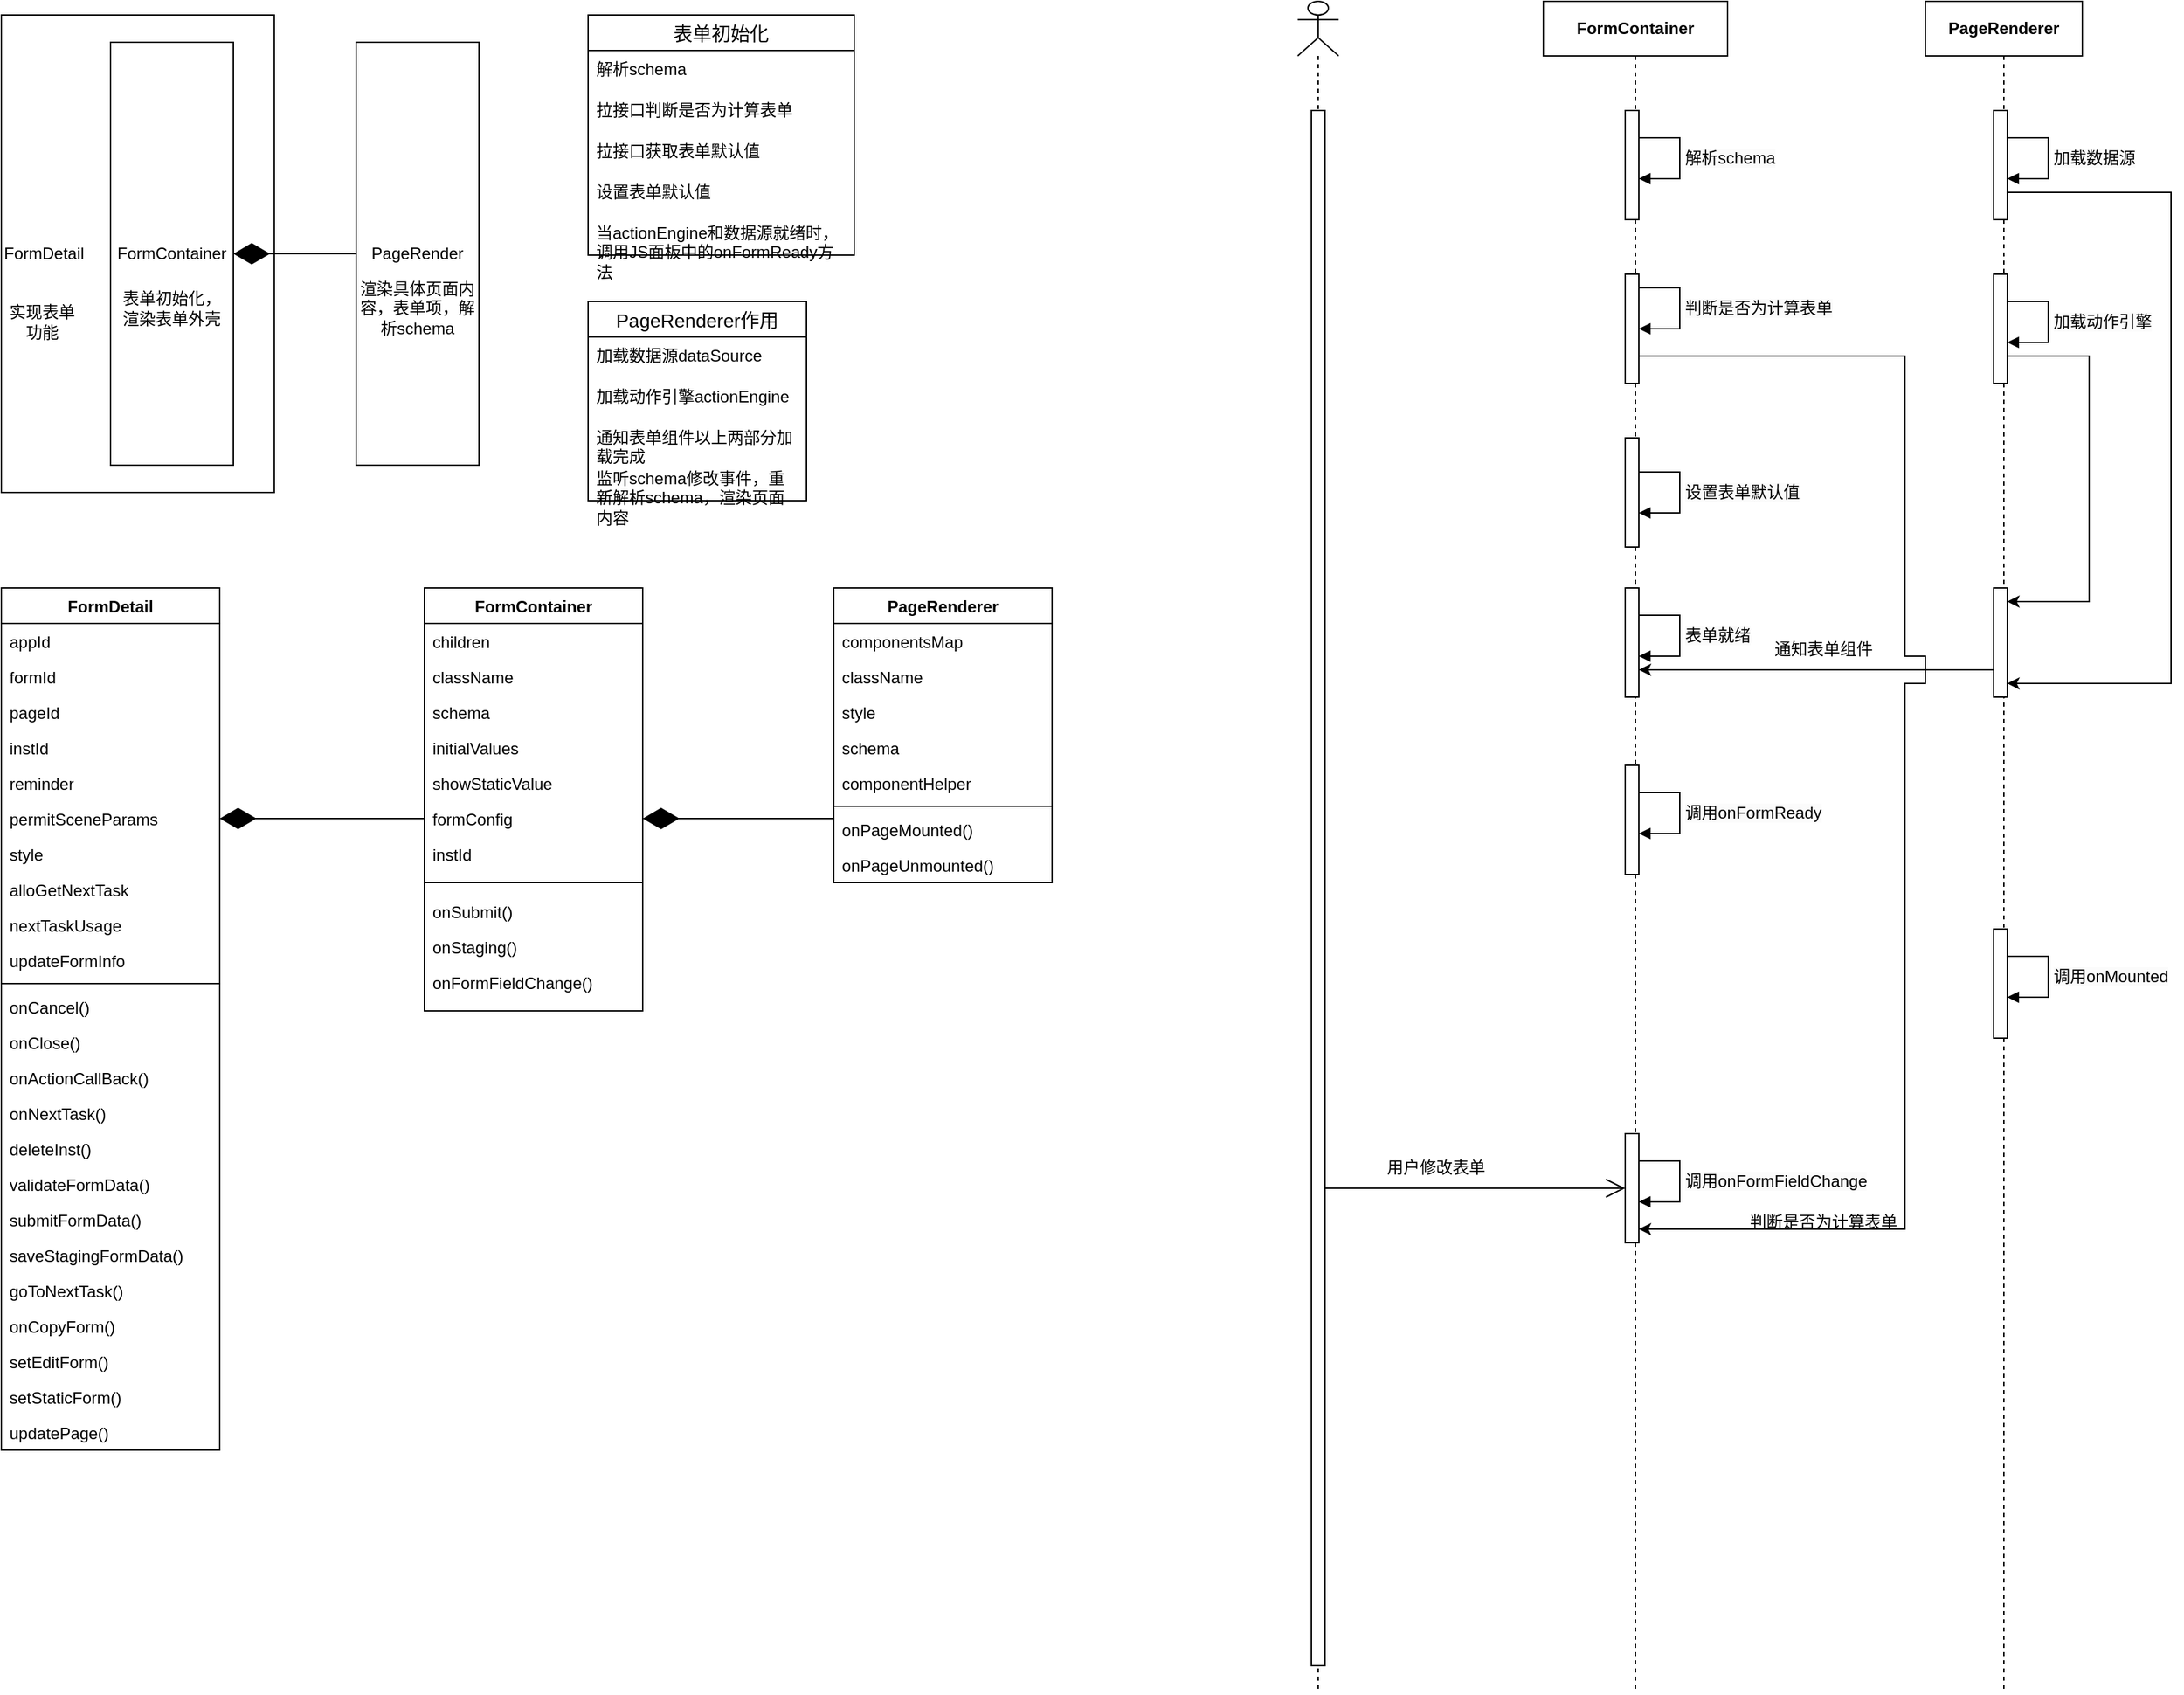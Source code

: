<mxfile version="24.7.6">
  <diagram name="第 1 页" id="LoVdSpaz20xGBIXguYWv">
    <mxGraphModel dx="1728" dy="915" grid="1" gridSize="10" guides="1" tooltips="1" connect="1" arrows="1" fold="1" page="1" pageScale="1" pageWidth="827" pageHeight="1169" math="0" shadow="0">
      <root>
        <mxCell id="0" />
        <mxCell id="1" parent="0" />
        <mxCell id="MTlcmfKueNscHB39uHmk-1" value="FormDetail" style="html=1;whiteSpace=wrap;align=left;" parent="1" vertex="1">
          <mxGeometry x="190" y="250" width="200" height="350" as="geometry" />
        </mxCell>
        <mxCell id="MTlcmfKueNscHB39uHmk-3" value="FormContainer" style="html=1;whiteSpace=wrap;align=center;" parent="1" vertex="1">
          <mxGeometry x="270" y="270" width="90" height="310" as="geometry" />
        </mxCell>
        <mxCell id="MTlcmfKueNscHB39uHmk-4" value="PageRender" style="html=1;whiteSpace=wrap;align=center;" parent="1" vertex="1">
          <mxGeometry x="450" y="270" width="90" height="310" as="geometry" />
        </mxCell>
        <mxCell id="MTlcmfKueNscHB39uHmk-5" value="实现表单功能" style="text;html=1;align=center;verticalAlign=middle;whiteSpace=wrap;rounded=0;" parent="1" vertex="1">
          <mxGeometry x="190" y="460" width="60" height="30" as="geometry" />
        </mxCell>
        <mxCell id="MTlcmfKueNscHB39uHmk-6" value="表单初始化，渲染表单外壳" style="text;html=1;align=center;verticalAlign=middle;whiteSpace=wrap;rounded=0;" parent="1" vertex="1">
          <mxGeometry x="275" y="450" width="80" height="30" as="geometry" />
        </mxCell>
        <mxCell id="MTlcmfKueNscHB39uHmk-7" value="" style="endArrow=diamondThin;endFill=1;endSize=24;html=1;rounded=0;exitX=0;exitY=0.5;exitDx=0;exitDy=0;entryX=1;entryY=0.5;entryDx=0;entryDy=0;" parent="1" source="MTlcmfKueNscHB39uHmk-4" target="MTlcmfKueNscHB39uHmk-3" edge="1">
          <mxGeometry width="160" relative="1" as="geometry">
            <mxPoint x="270" y="860" as="sourcePoint" />
            <mxPoint x="430" y="860" as="targetPoint" />
          </mxGeometry>
        </mxCell>
        <mxCell id="MTlcmfKueNscHB39uHmk-8" value="渲染具体页面内容，表单项，解析schema" style="text;html=1;align=center;verticalAlign=middle;whiteSpace=wrap;rounded=0;" parent="1" vertex="1">
          <mxGeometry x="450" y="450" width="90" height="30" as="geometry" />
        </mxCell>
        <mxCell id="MTlcmfKueNscHB39uHmk-10" value="表单初始化" style="swimlane;fontStyle=0;childLayout=stackLayout;horizontal=1;startSize=26;horizontalStack=0;resizeParent=1;resizeParentMax=0;resizeLast=0;collapsible=1;marginBottom=0;align=center;fontSize=14;fixedWidth=0;resizeHeight=1;" parent="1" vertex="1">
          <mxGeometry x="620" y="250" width="195" height="176" as="geometry">
            <mxRectangle x="195" y="640" width="110" height="30" as="alternateBounds" />
          </mxGeometry>
        </mxCell>
        <mxCell id="MTlcmfKueNscHB39uHmk-11" value="解析schema" style="text;strokeColor=none;fillColor=none;spacingLeft=4;spacingRight=4;overflow=hidden;rotatable=0;points=[[0,0.5],[1,0.5]];portConstraint=eastwest;fontSize=12;whiteSpace=wrap;html=1;" parent="MTlcmfKueNscHB39uHmk-10" vertex="1">
          <mxGeometry y="26" width="195" height="30" as="geometry" />
        </mxCell>
        <mxCell id="MTlcmfKueNscHB39uHmk-12" value="拉接口判断是否为计算表单" style="text;strokeColor=none;fillColor=none;spacingLeft=4;spacingRight=4;overflow=hidden;rotatable=0;points=[[0,0.5],[1,0.5]];portConstraint=eastwest;fontSize=12;whiteSpace=wrap;html=1;" parent="MTlcmfKueNscHB39uHmk-10" vertex="1">
          <mxGeometry y="56" width="195" height="30" as="geometry" />
        </mxCell>
        <mxCell id="MTlcmfKueNscHB39uHmk-13" value="拉接口获取表单默认值" style="text;strokeColor=none;fillColor=none;spacingLeft=4;spacingRight=4;overflow=hidden;rotatable=0;points=[[0,0.5],[1,0.5]];portConstraint=eastwest;fontSize=12;whiteSpace=wrap;html=1;" parent="MTlcmfKueNscHB39uHmk-10" vertex="1">
          <mxGeometry y="86" width="195" height="30" as="geometry" />
        </mxCell>
        <mxCell id="MTlcmfKueNscHB39uHmk-14" value="设置表单默认值" style="text;strokeColor=none;fillColor=none;spacingLeft=4;spacingRight=4;overflow=hidden;rotatable=0;points=[[0,0.5],[1,0.5]];portConstraint=eastwest;fontSize=12;whiteSpace=wrap;html=1;" parent="MTlcmfKueNscHB39uHmk-10" vertex="1">
          <mxGeometry y="116" width="195" height="30" as="geometry" />
        </mxCell>
        <mxCell id="MTlcmfKueNscHB39uHmk-15" value="当actionEngine和数据源就绪时，调用JS面板中的onFormReady方法" style="text;strokeColor=none;fillColor=none;spacingLeft=4;spacingRight=4;overflow=visible;rotatable=0;points=[[0,0.5],[1,0.5]];portConstraint=eastwest;fontSize=12;whiteSpace=wrap;html=1;" parent="MTlcmfKueNscHB39uHmk-10" vertex="1">
          <mxGeometry y="146" width="195" height="30" as="geometry" />
        </mxCell>
        <mxCell id="MTlcmfKueNscHB39uHmk-18" value="PageRenderer作用" style="swimlane;fontStyle=0;childLayout=stackLayout;horizontal=1;startSize=26;horizontalStack=0;resizeParent=1;resizeParentMax=0;resizeLast=0;collapsible=1;marginBottom=0;align=center;fontSize=14;" parent="1" vertex="1">
          <mxGeometry x="620" y="460" width="160" height="146" as="geometry" />
        </mxCell>
        <mxCell id="MTlcmfKueNscHB39uHmk-19" value="加载数据源dataSource" style="text;strokeColor=none;fillColor=none;spacingLeft=4;spacingRight=4;overflow=hidden;rotatable=0;points=[[0,0.5],[1,0.5]];portConstraint=eastwest;fontSize=12;whiteSpace=wrap;html=1;" parent="MTlcmfKueNscHB39uHmk-18" vertex="1">
          <mxGeometry y="26" width="160" height="30" as="geometry" />
        </mxCell>
        <mxCell id="MTlcmfKueNscHB39uHmk-20" value="加载动作引擎actionEngine" style="text;strokeColor=none;fillColor=none;spacingLeft=4;spacingRight=4;overflow=hidden;rotatable=0;points=[[0,0.5],[1,0.5]];portConstraint=eastwest;fontSize=12;whiteSpace=wrap;html=1;" parent="MTlcmfKueNscHB39uHmk-18" vertex="1">
          <mxGeometry y="56" width="160" height="30" as="geometry" />
        </mxCell>
        <mxCell id="MTlcmfKueNscHB39uHmk-21" value="通知表单组件以上两部分加载完成" style="text;strokeColor=none;fillColor=none;spacingLeft=4;spacingRight=4;overflow=hidden;rotatable=0;points=[[0,0.5],[1,0.5]];portConstraint=eastwest;fontSize=12;whiteSpace=wrap;html=1;" parent="MTlcmfKueNscHB39uHmk-18" vertex="1">
          <mxGeometry y="86" width="160" height="30" as="geometry" />
        </mxCell>
        <mxCell id="MTlcmfKueNscHB39uHmk-22" value="监听schema修改事件，重新解析schema，渲染页面内容" style="text;strokeColor=none;fillColor=none;spacingLeft=4;spacingRight=4;overflow=visible;rotatable=0;points=[[0,0.5],[1,0.5]];portConstraint=eastwest;fontSize=12;whiteSpace=wrap;html=1;" parent="MTlcmfKueNscHB39uHmk-18" vertex="1">
          <mxGeometry y="116" width="160" height="30" as="geometry" />
        </mxCell>
        <mxCell id="aeAs8SqdMSBDvHF7y7z5-1" value="FormContainer" style="swimlane;fontStyle=1;align=center;verticalAlign=top;childLayout=stackLayout;horizontal=1;startSize=26;horizontalStack=0;resizeParent=1;resizeLast=0;collapsible=1;marginBottom=0;rounded=0;shadow=0;strokeWidth=1;" parent="1" vertex="1">
          <mxGeometry x="500" y="670" width="160" height="310" as="geometry">
            <mxRectangle x="230" y="140" width="160" height="26" as="alternateBounds" />
          </mxGeometry>
        </mxCell>
        <mxCell id="aeAs8SqdMSBDvHF7y7z5-2" value="children" style="text;align=left;verticalAlign=top;spacingLeft=4;spacingRight=4;overflow=hidden;rotatable=0;points=[[0,0.5],[1,0.5]];portConstraint=eastwest;" parent="aeAs8SqdMSBDvHF7y7z5-1" vertex="1">
          <mxGeometry y="26" width="160" height="26" as="geometry" />
        </mxCell>
        <mxCell id="aeAs8SqdMSBDvHF7y7z5-3" value="className" style="text;align=left;verticalAlign=top;spacingLeft=4;spacingRight=4;overflow=hidden;rotatable=0;points=[[0,0.5],[1,0.5]];portConstraint=eastwest;rounded=0;shadow=0;html=0;" parent="aeAs8SqdMSBDvHF7y7z5-1" vertex="1">
          <mxGeometry y="52" width="160" height="26" as="geometry" />
        </mxCell>
        <mxCell id="aeAs8SqdMSBDvHF7y7z5-4" value="schema" style="text;align=left;verticalAlign=top;spacingLeft=4;spacingRight=4;overflow=hidden;rotatable=0;points=[[0,0.5],[1,0.5]];portConstraint=eastwest;rounded=0;shadow=0;html=0;" parent="aeAs8SqdMSBDvHF7y7z5-1" vertex="1">
          <mxGeometry y="78" width="160" height="26" as="geometry" />
        </mxCell>
        <mxCell id="aeAs8SqdMSBDvHF7y7z5-5" value="initialValues" style="text;align=left;verticalAlign=top;spacingLeft=4;spacingRight=4;overflow=hidden;rotatable=0;points=[[0,0.5],[1,0.5]];portConstraint=eastwest;rounded=0;shadow=0;html=0;" parent="aeAs8SqdMSBDvHF7y7z5-1" vertex="1">
          <mxGeometry y="104" width="160" height="26" as="geometry" />
        </mxCell>
        <mxCell id="aeAs8SqdMSBDvHF7y7z5-6" value="showStaticValue" style="text;align=left;verticalAlign=top;spacingLeft=4;spacingRight=4;overflow=hidden;rotatable=0;points=[[0,0.5],[1,0.5]];portConstraint=eastwest;rounded=0;shadow=0;html=0;" parent="aeAs8SqdMSBDvHF7y7z5-1" vertex="1">
          <mxGeometry y="130" width="160" height="26" as="geometry" />
        </mxCell>
        <mxCell id="aeAs8SqdMSBDvHF7y7z5-7" value="formConfig" style="text;align=left;verticalAlign=top;spacingLeft=4;spacingRight=4;overflow=hidden;rotatable=0;points=[[0,0.5],[1,0.5]];portConstraint=eastwest;rounded=0;shadow=0;html=0;" parent="aeAs8SqdMSBDvHF7y7z5-1" vertex="1">
          <mxGeometry y="156" width="160" height="26" as="geometry" />
        </mxCell>
        <mxCell id="aeAs8SqdMSBDvHF7y7z5-8" value="instId" style="text;align=left;verticalAlign=top;spacingLeft=4;spacingRight=4;overflow=hidden;rotatable=0;points=[[0,0.5],[1,0.5]];portConstraint=eastwest;rounded=0;shadow=0;html=0;" parent="aeAs8SqdMSBDvHF7y7z5-1" vertex="1">
          <mxGeometry y="182" width="160" height="26" as="geometry" />
        </mxCell>
        <mxCell id="aeAs8SqdMSBDvHF7y7z5-9" value="" style="line;html=1;strokeWidth=1;align=left;verticalAlign=middle;spacingTop=-1;spacingLeft=3;spacingRight=3;rotatable=0;labelPosition=right;points=[];portConstraint=eastwest;" parent="aeAs8SqdMSBDvHF7y7z5-1" vertex="1">
          <mxGeometry y="208" width="160" height="16" as="geometry" />
        </mxCell>
        <mxCell id="aeAs8SqdMSBDvHF7y7z5-10" value="onSubmit()" style="text;align=left;verticalAlign=top;spacingLeft=4;spacingRight=4;overflow=hidden;rotatable=0;points=[[0,0.5],[1,0.5]];portConstraint=eastwest;rounded=0;shadow=0;html=0;" parent="aeAs8SqdMSBDvHF7y7z5-1" vertex="1">
          <mxGeometry y="224" width="160" height="26" as="geometry" />
        </mxCell>
        <mxCell id="aeAs8SqdMSBDvHF7y7z5-11" value="onStaging()" style="text;align=left;verticalAlign=top;spacingLeft=4;spacingRight=4;overflow=hidden;rotatable=0;points=[[0,0.5],[1,0.5]];portConstraint=eastwest;rounded=0;shadow=0;html=0;" parent="aeAs8SqdMSBDvHF7y7z5-1" vertex="1">
          <mxGeometry y="250" width="160" height="26" as="geometry" />
        </mxCell>
        <mxCell id="aeAs8SqdMSBDvHF7y7z5-12" value="onFormFieldChange()" style="text;align=left;verticalAlign=top;spacingLeft=4;spacingRight=4;overflow=hidden;rotatable=0;points=[[0,0.5],[1,0.5]];portConstraint=eastwest;rounded=0;shadow=0;html=0;" parent="aeAs8SqdMSBDvHF7y7z5-1" vertex="1">
          <mxGeometry y="276" width="160" height="26" as="geometry" />
        </mxCell>
        <mxCell id="aeAs8SqdMSBDvHF7y7z5-13" value="PageRenderer" style="swimlane;fontStyle=1;align=center;verticalAlign=top;childLayout=stackLayout;horizontal=1;startSize=26;horizontalStack=0;resizeParent=1;resizeParentMax=0;resizeLast=0;collapsible=1;marginBottom=0;whiteSpace=wrap;html=1;" parent="1" vertex="1">
          <mxGeometry x="800" y="670" width="160" height="216" as="geometry" />
        </mxCell>
        <mxCell id="aeAs8SqdMSBDvHF7y7z5-14" value="componentsMap" style="text;strokeColor=none;fillColor=none;align=left;verticalAlign=top;spacingLeft=4;spacingRight=4;overflow=hidden;rotatable=0;points=[[0,0.5],[1,0.5]];portConstraint=eastwest;whiteSpace=wrap;html=1;" parent="aeAs8SqdMSBDvHF7y7z5-13" vertex="1">
          <mxGeometry y="26" width="160" height="26" as="geometry" />
        </mxCell>
        <mxCell id="aeAs8SqdMSBDvHF7y7z5-15" value="className" style="text;strokeColor=none;fillColor=none;align=left;verticalAlign=top;spacingLeft=4;spacingRight=4;overflow=hidden;rotatable=0;points=[[0,0.5],[1,0.5]];portConstraint=eastwest;whiteSpace=wrap;html=1;" parent="aeAs8SqdMSBDvHF7y7z5-13" vertex="1">
          <mxGeometry y="52" width="160" height="26" as="geometry" />
        </mxCell>
        <mxCell id="aeAs8SqdMSBDvHF7y7z5-16" value="style" style="text;strokeColor=none;fillColor=none;align=left;verticalAlign=top;spacingLeft=4;spacingRight=4;overflow=hidden;rotatable=0;points=[[0,0.5],[1,0.5]];portConstraint=eastwest;whiteSpace=wrap;html=1;" parent="aeAs8SqdMSBDvHF7y7z5-13" vertex="1">
          <mxGeometry y="78" width="160" height="26" as="geometry" />
        </mxCell>
        <mxCell id="aeAs8SqdMSBDvHF7y7z5-17" value="schema" style="text;strokeColor=none;fillColor=none;align=left;verticalAlign=top;spacingLeft=4;spacingRight=4;overflow=hidden;rotatable=0;points=[[0,0.5],[1,0.5]];portConstraint=eastwest;whiteSpace=wrap;html=1;" parent="aeAs8SqdMSBDvHF7y7z5-13" vertex="1">
          <mxGeometry y="104" width="160" height="26" as="geometry" />
        </mxCell>
        <mxCell id="aeAs8SqdMSBDvHF7y7z5-18" value="componentHelper" style="text;strokeColor=none;fillColor=none;align=left;verticalAlign=top;spacingLeft=4;spacingRight=4;overflow=hidden;rotatable=0;points=[[0,0.5],[1,0.5]];portConstraint=eastwest;whiteSpace=wrap;html=1;" parent="aeAs8SqdMSBDvHF7y7z5-13" vertex="1">
          <mxGeometry y="130" width="160" height="26" as="geometry" />
        </mxCell>
        <mxCell id="aeAs8SqdMSBDvHF7y7z5-19" value="" style="line;strokeWidth=1;fillColor=none;align=left;verticalAlign=middle;spacingTop=-1;spacingLeft=3;spacingRight=3;rotatable=0;labelPosition=right;points=[];portConstraint=eastwest;strokeColor=inherit;" parent="aeAs8SqdMSBDvHF7y7z5-13" vertex="1">
          <mxGeometry y="156" width="160" height="8" as="geometry" />
        </mxCell>
        <mxCell id="aeAs8SqdMSBDvHF7y7z5-20" value="onPageMounted()" style="text;strokeColor=none;fillColor=none;align=left;verticalAlign=top;spacingLeft=4;spacingRight=4;overflow=hidden;rotatable=0;points=[[0,0.5],[1,0.5]];portConstraint=eastwest;whiteSpace=wrap;html=1;" parent="aeAs8SqdMSBDvHF7y7z5-13" vertex="1">
          <mxGeometry y="164" width="160" height="26" as="geometry" />
        </mxCell>
        <mxCell id="aeAs8SqdMSBDvHF7y7z5-21" value="onPageUnmounted()" style="text;strokeColor=none;fillColor=none;align=left;verticalAlign=top;spacingLeft=4;spacingRight=4;overflow=hidden;rotatable=0;points=[[0,0.5],[1,0.5]];portConstraint=eastwest;whiteSpace=wrap;html=1;" parent="aeAs8SqdMSBDvHF7y7z5-13" vertex="1">
          <mxGeometry y="190" width="160" height="26" as="geometry" />
        </mxCell>
        <mxCell id="aeAs8SqdMSBDvHF7y7z5-22" value="" style="endArrow=diamondThin;endFill=1;endSize=24;html=1;rounded=0;entryX=1;entryY=0.5;entryDx=0;entryDy=0;" parent="1" target="aeAs8SqdMSBDvHF7y7z5-7" edge="1">
          <mxGeometry width="160" relative="1" as="geometry">
            <mxPoint x="800" y="839" as="sourcePoint" />
            <mxPoint x="830" y="1020" as="targetPoint" />
          </mxGeometry>
        </mxCell>
        <mxCell id="aeAs8SqdMSBDvHF7y7z5-23" value="FormDetail" style="swimlane;fontStyle=1;align=center;verticalAlign=top;childLayout=stackLayout;horizontal=1;startSize=26;horizontalStack=0;resizeParent=1;resizeParentMax=0;resizeLast=0;collapsible=1;marginBottom=0;whiteSpace=wrap;html=1;" parent="1" vertex="1">
          <mxGeometry x="190" y="670" width="160" height="632" as="geometry" />
        </mxCell>
        <mxCell id="aeAs8SqdMSBDvHF7y7z5-24" value="appId" style="text;strokeColor=none;fillColor=none;align=left;verticalAlign=top;spacingLeft=4;spacingRight=4;overflow=hidden;rotatable=0;points=[[0,0.5],[1,0.5]];portConstraint=eastwest;whiteSpace=wrap;html=1;" parent="aeAs8SqdMSBDvHF7y7z5-23" vertex="1">
          <mxGeometry y="26" width="160" height="26" as="geometry" />
        </mxCell>
        <mxCell id="aeAs8SqdMSBDvHF7y7z5-25" value="formId" style="text;strokeColor=none;fillColor=none;align=left;verticalAlign=top;spacingLeft=4;spacingRight=4;overflow=hidden;rotatable=0;points=[[0,0.5],[1,0.5]];portConstraint=eastwest;whiteSpace=wrap;html=1;" parent="aeAs8SqdMSBDvHF7y7z5-23" vertex="1">
          <mxGeometry y="52" width="160" height="26" as="geometry" />
        </mxCell>
        <mxCell id="aeAs8SqdMSBDvHF7y7z5-26" value="pageId" style="text;strokeColor=none;fillColor=none;align=left;verticalAlign=top;spacingLeft=4;spacingRight=4;overflow=hidden;rotatable=0;points=[[0,0.5],[1,0.5]];portConstraint=eastwest;whiteSpace=wrap;html=1;" parent="aeAs8SqdMSBDvHF7y7z5-23" vertex="1">
          <mxGeometry y="78" width="160" height="26" as="geometry" />
        </mxCell>
        <mxCell id="aeAs8SqdMSBDvHF7y7z5-27" value="instId" style="text;strokeColor=none;fillColor=none;align=left;verticalAlign=top;spacingLeft=4;spacingRight=4;overflow=hidden;rotatable=0;points=[[0,0.5],[1,0.5]];portConstraint=eastwest;whiteSpace=wrap;html=1;" parent="aeAs8SqdMSBDvHF7y7z5-23" vertex="1">
          <mxGeometry y="104" width="160" height="26" as="geometry" />
        </mxCell>
        <mxCell id="aeAs8SqdMSBDvHF7y7z5-28" value="reminder" style="text;strokeColor=none;fillColor=none;align=left;verticalAlign=top;spacingLeft=4;spacingRight=4;overflow=hidden;rotatable=0;points=[[0,0.5],[1,0.5]];portConstraint=eastwest;whiteSpace=wrap;html=1;" parent="aeAs8SqdMSBDvHF7y7z5-23" vertex="1">
          <mxGeometry y="130" width="160" height="26" as="geometry" />
        </mxCell>
        <mxCell id="aeAs8SqdMSBDvHF7y7z5-29" value="permitSceneParams" style="text;strokeColor=none;fillColor=none;align=left;verticalAlign=top;spacingLeft=4;spacingRight=4;overflow=hidden;rotatable=0;points=[[0,0.5],[1,0.5]];portConstraint=eastwest;whiteSpace=wrap;html=1;" parent="aeAs8SqdMSBDvHF7y7z5-23" vertex="1">
          <mxGeometry y="156" width="160" height="26" as="geometry" />
        </mxCell>
        <mxCell id="aeAs8SqdMSBDvHF7y7z5-30" value="style" style="text;strokeColor=none;fillColor=none;align=left;verticalAlign=top;spacingLeft=4;spacingRight=4;overflow=hidden;rotatable=0;points=[[0,0.5],[1,0.5]];portConstraint=eastwest;whiteSpace=wrap;html=1;" parent="aeAs8SqdMSBDvHF7y7z5-23" vertex="1">
          <mxGeometry y="182" width="160" height="26" as="geometry" />
        </mxCell>
        <mxCell id="aeAs8SqdMSBDvHF7y7z5-31" value="alloGetNextTask" style="text;strokeColor=none;fillColor=none;align=left;verticalAlign=top;spacingLeft=4;spacingRight=4;overflow=hidden;rotatable=0;points=[[0,0.5],[1,0.5]];portConstraint=eastwest;whiteSpace=wrap;html=1;" parent="aeAs8SqdMSBDvHF7y7z5-23" vertex="1">
          <mxGeometry y="208" width="160" height="26" as="geometry" />
        </mxCell>
        <mxCell id="aeAs8SqdMSBDvHF7y7z5-32" value="nextTaskUsage" style="text;strokeColor=none;fillColor=none;align=left;verticalAlign=top;spacingLeft=4;spacingRight=4;overflow=hidden;rotatable=0;points=[[0,0.5],[1,0.5]];portConstraint=eastwest;whiteSpace=wrap;html=1;" parent="aeAs8SqdMSBDvHF7y7z5-23" vertex="1">
          <mxGeometry y="234" width="160" height="26" as="geometry" />
        </mxCell>
        <mxCell id="aeAs8SqdMSBDvHF7y7z5-33" value="updateFormInfo" style="text;strokeColor=none;fillColor=none;align=left;verticalAlign=top;spacingLeft=4;spacingRight=4;overflow=hidden;rotatable=0;points=[[0,0.5],[1,0.5]];portConstraint=eastwest;whiteSpace=wrap;html=1;" parent="aeAs8SqdMSBDvHF7y7z5-23" vertex="1">
          <mxGeometry y="260" width="160" height="26" as="geometry" />
        </mxCell>
        <mxCell id="aeAs8SqdMSBDvHF7y7z5-34" value="" style="line;strokeWidth=1;fillColor=none;align=left;verticalAlign=middle;spacingTop=-1;spacingLeft=3;spacingRight=3;rotatable=0;labelPosition=right;points=[];portConstraint=eastwest;strokeColor=inherit;" parent="aeAs8SqdMSBDvHF7y7z5-23" vertex="1">
          <mxGeometry y="286" width="160" height="8" as="geometry" />
        </mxCell>
        <mxCell id="aeAs8SqdMSBDvHF7y7z5-35" value="onCancel()" style="text;strokeColor=none;fillColor=none;align=left;verticalAlign=top;spacingLeft=4;spacingRight=4;overflow=hidden;rotatable=0;points=[[0,0.5],[1,0.5]];portConstraint=eastwest;whiteSpace=wrap;html=1;" parent="aeAs8SqdMSBDvHF7y7z5-23" vertex="1">
          <mxGeometry y="294" width="160" height="26" as="geometry" />
        </mxCell>
        <mxCell id="aeAs8SqdMSBDvHF7y7z5-36" value="onClose()" style="text;strokeColor=none;fillColor=none;align=left;verticalAlign=top;spacingLeft=4;spacingRight=4;overflow=hidden;rotatable=0;points=[[0,0.5],[1,0.5]];portConstraint=eastwest;whiteSpace=wrap;html=1;" parent="aeAs8SqdMSBDvHF7y7z5-23" vertex="1">
          <mxGeometry y="320" width="160" height="26" as="geometry" />
        </mxCell>
        <mxCell id="aeAs8SqdMSBDvHF7y7z5-37" value="onActionCallBack()" style="text;strokeColor=none;fillColor=none;align=left;verticalAlign=top;spacingLeft=4;spacingRight=4;overflow=hidden;rotatable=0;points=[[0,0.5],[1,0.5]];portConstraint=eastwest;whiteSpace=wrap;html=1;" parent="aeAs8SqdMSBDvHF7y7z5-23" vertex="1">
          <mxGeometry y="346" width="160" height="26" as="geometry" />
        </mxCell>
        <mxCell id="aeAs8SqdMSBDvHF7y7z5-38" value="onNextTask()" style="text;strokeColor=none;fillColor=none;align=left;verticalAlign=top;spacingLeft=4;spacingRight=4;overflow=hidden;rotatable=0;points=[[0,0.5],[1,0.5]];portConstraint=eastwest;whiteSpace=wrap;html=1;" parent="aeAs8SqdMSBDvHF7y7z5-23" vertex="1">
          <mxGeometry y="372" width="160" height="26" as="geometry" />
        </mxCell>
        <mxCell id="aeAs8SqdMSBDvHF7y7z5-39" value="deleteInst()" style="text;strokeColor=none;fillColor=none;align=left;verticalAlign=top;spacingLeft=4;spacingRight=4;overflow=hidden;rotatable=0;points=[[0,0.5],[1,0.5]];portConstraint=eastwest;whiteSpace=wrap;html=1;" parent="aeAs8SqdMSBDvHF7y7z5-23" vertex="1">
          <mxGeometry y="398" width="160" height="26" as="geometry" />
        </mxCell>
        <mxCell id="aeAs8SqdMSBDvHF7y7z5-40" value="validateFormData()" style="text;strokeColor=none;fillColor=none;align=left;verticalAlign=top;spacingLeft=4;spacingRight=4;overflow=hidden;rotatable=0;points=[[0,0.5],[1,0.5]];portConstraint=eastwest;whiteSpace=wrap;html=1;" parent="aeAs8SqdMSBDvHF7y7z5-23" vertex="1">
          <mxGeometry y="424" width="160" height="26" as="geometry" />
        </mxCell>
        <mxCell id="aeAs8SqdMSBDvHF7y7z5-41" value="submitFormData()" style="text;strokeColor=none;fillColor=none;align=left;verticalAlign=top;spacingLeft=4;spacingRight=4;overflow=hidden;rotatable=0;points=[[0,0.5],[1,0.5]];portConstraint=eastwest;whiteSpace=wrap;html=1;" parent="aeAs8SqdMSBDvHF7y7z5-23" vertex="1">
          <mxGeometry y="450" width="160" height="26" as="geometry" />
        </mxCell>
        <mxCell id="aeAs8SqdMSBDvHF7y7z5-42" value="saveStagingFormData()" style="text;strokeColor=none;fillColor=none;align=left;verticalAlign=top;spacingLeft=4;spacingRight=4;overflow=hidden;rotatable=0;points=[[0,0.5],[1,0.5]];portConstraint=eastwest;whiteSpace=wrap;html=1;" parent="aeAs8SqdMSBDvHF7y7z5-23" vertex="1">
          <mxGeometry y="476" width="160" height="26" as="geometry" />
        </mxCell>
        <mxCell id="aeAs8SqdMSBDvHF7y7z5-43" value="goToNextTask()" style="text;strokeColor=none;fillColor=none;align=left;verticalAlign=top;spacingLeft=4;spacingRight=4;overflow=hidden;rotatable=0;points=[[0,0.5],[1,0.5]];portConstraint=eastwest;whiteSpace=wrap;html=1;" parent="aeAs8SqdMSBDvHF7y7z5-23" vertex="1">
          <mxGeometry y="502" width="160" height="26" as="geometry" />
        </mxCell>
        <mxCell id="aeAs8SqdMSBDvHF7y7z5-44" value="onCopyForm()" style="text;strokeColor=none;fillColor=none;align=left;verticalAlign=top;spacingLeft=4;spacingRight=4;overflow=hidden;rotatable=0;points=[[0,0.5],[1,0.5]];portConstraint=eastwest;whiteSpace=wrap;html=1;" parent="aeAs8SqdMSBDvHF7y7z5-23" vertex="1">
          <mxGeometry y="528" width="160" height="26" as="geometry" />
        </mxCell>
        <mxCell id="aeAs8SqdMSBDvHF7y7z5-45" value="setEditForm()" style="text;strokeColor=none;fillColor=none;align=left;verticalAlign=top;spacingLeft=4;spacingRight=4;overflow=hidden;rotatable=0;points=[[0,0.5],[1,0.5]];portConstraint=eastwest;whiteSpace=wrap;html=1;" parent="aeAs8SqdMSBDvHF7y7z5-23" vertex="1">
          <mxGeometry y="554" width="160" height="26" as="geometry" />
        </mxCell>
        <mxCell id="aeAs8SqdMSBDvHF7y7z5-46" value="setStaticForm()" style="text;strokeColor=none;fillColor=none;align=left;verticalAlign=top;spacingLeft=4;spacingRight=4;overflow=hidden;rotatable=0;points=[[0,0.5],[1,0.5]];portConstraint=eastwest;whiteSpace=wrap;html=1;" parent="aeAs8SqdMSBDvHF7y7z5-23" vertex="1">
          <mxGeometry y="580" width="160" height="26" as="geometry" />
        </mxCell>
        <mxCell id="aeAs8SqdMSBDvHF7y7z5-47" value="updatePage()" style="text;strokeColor=none;fillColor=none;align=left;verticalAlign=top;spacingLeft=4;spacingRight=4;overflow=hidden;rotatable=0;points=[[0,0.5],[1,0.5]];portConstraint=eastwest;whiteSpace=wrap;html=1;" parent="aeAs8SqdMSBDvHF7y7z5-23" vertex="1">
          <mxGeometry y="606" width="160" height="26" as="geometry" />
        </mxCell>
        <mxCell id="aeAs8SqdMSBDvHF7y7z5-48" value="" style="endArrow=diamondThin;endFill=1;endSize=24;html=1;rounded=0;entryX=1;entryY=0.5;entryDx=0;entryDy=0;exitX=0;exitY=0.5;exitDx=0;exitDy=0;" parent="1" source="aeAs8SqdMSBDvHF7y7z5-7" target="aeAs8SqdMSBDvHF7y7z5-29" edge="1">
          <mxGeometry width="160" relative="1" as="geometry">
            <mxPoint x="390" y="1040" as="sourcePoint" />
            <mxPoint x="550" y="1040" as="targetPoint" />
          </mxGeometry>
        </mxCell>
        <mxCell id="bCVCQJ4ItA6XDc_331jL-8" value="&lt;span style=&quot;font-weight: 700; text-wrap: nowrap;&quot;&gt;FormContainer&lt;/span&gt;" style="shape=umlLifeline;perimeter=lifelinePerimeter;whiteSpace=wrap;html=1;container=1;dropTarget=0;collapsible=0;recursiveResize=0;outlineConnect=0;portConstraint=eastwest;newEdgeStyle={&quot;curved&quot;:0,&quot;rounded&quot;:0};" parent="1" vertex="1">
          <mxGeometry x="1320" y="240" width="135" height="1240" as="geometry" />
        </mxCell>
        <mxCell id="bCVCQJ4ItA6XDc_331jL-10" value="" style="html=1;points=[[0,0,0,0,5],[0,1,0,0,-5],[1,0,0,0,5],[1,1,0,0,-5]];perimeter=orthogonalPerimeter;outlineConnect=0;targetShapes=umlLifeline;portConstraint=eastwest;newEdgeStyle={&quot;curved&quot;:0,&quot;rounded&quot;:0};" parent="bCVCQJ4ItA6XDc_331jL-8" vertex="1">
          <mxGeometry x="60" y="80" width="10" height="80" as="geometry" />
        </mxCell>
        <mxCell id="bCVCQJ4ItA6XDc_331jL-12" value="" style="html=1;points=[[0,0,0,0,5],[0,1,0,0,-5],[1,0,0,0,5],[1,1,0,0,-5]];perimeter=orthogonalPerimeter;outlineConnect=0;targetShapes=umlLifeline;portConstraint=eastwest;newEdgeStyle={&quot;curved&quot;:0,&quot;rounded&quot;:0};" parent="bCVCQJ4ItA6XDc_331jL-8" vertex="1">
          <mxGeometry x="60" y="200" width="10" height="80" as="geometry" />
        </mxCell>
        <mxCell id="bCVCQJ4ItA6XDc_331jL-13" value="" style="html=1;points=[[0,0,0,0,5],[0,1,0,0,-5],[1,0,0,0,5],[1,1,0,0,-5]];perimeter=orthogonalPerimeter;outlineConnect=0;targetShapes=umlLifeline;portConstraint=eastwest;newEdgeStyle={&quot;curved&quot;:0,&quot;rounded&quot;:0};" parent="bCVCQJ4ItA6XDc_331jL-8" vertex="1">
          <mxGeometry x="60" y="320" width="10" height="80" as="geometry" />
        </mxCell>
        <mxCell id="bCVCQJ4ItA6XDc_331jL-18" value="" style="html=1;points=[[0,0,0,0,5],[0,1,0,0,-5],[1,0,0,0,5],[1,1,0,0,-5]];perimeter=orthogonalPerimeter;outlineConnect=0;targetShapes=umlLifeline;portConstraint=eastwest;newEdgeStyle={&quot;curved&quot;:0,&quot;rounded&quot;:0};" parent="bCVCQJ4ItA6XDc_331jL-8" vertex="1">
          <mxGeometry x="60" y="430" width="10" height="80" as="geometry" />
        </mxCell>
        <mxCell id="bCVCQJ4ItA6XDc_331jL-22" value="" style="html=1;points=[[0,0,0,0,5],[0,1,0,0,-5],[1,0,0,0,5],[1,1,0,0,-5]];perimeter=orthogonalPerimeter;outlineConnect=0;targetShapes=umlLifeline;portConstraint=eastwest;newEdgeStyle={&quot;curved&quot;:0,&quot;rounded&quot;:0};" parent="bCVCQJ4ItA6XDc_331jL-8" vertex="1">
          <mxGeometry x="60" y="560" width="10" height="80" as="geometry" />
        </mxCell>
        <mxCell id="bCVCQJ4ItA6XDc_331jL-28" value="" style="html=1;points=[[0,0,0,0,5],[0,1,0,0,-5],[1,0,0,0,5],[1,1,0,0,-5]];perimeter=orthogonalPerimeter;outlineConnect=0;targetShapes=umlLifeline;portConstraint=eastwest;newEdgeStyle={&quot;curved&quot;:0,&quot;rounded&quot;:0};" parent="bCVCQJ4ItA6XDc_331jL-8" vertex="1">
          <mxGeometry x="60" y="830" width="10" height="80" as="geometry" />
        </mxCell>
        <mxCell id="bCVCQJ4ItA6XDc_331jL-32" style="edgeStyle=orthogonalEdgeStyle;rounded=0;orthogonalLoop=1;jettySize=auto;html=1;curved=0;" parent="bCVCQJ4ItA6XDc_331jL-8" source="bCVCQJ4ItA6XDc_331jL-12" target="bCVCQJ4ItA6XDc_331jL-28" edge="1">
          <mxGeometry relative="1" as="geometry">
            <mxPoint x="140" y="870" as="targetPoint" />
            <mxPoint x="130" y="240" as="sourcePoint" />
            <Array as="points">
              <mxPoint x="265" y="260" />
              <mxPoint x="265" y="480" />
              <mxPoint x="280" y="480" />
              <mxPoint x="280" y="500" />
              <mxPoint x="265" y="500" />
              <mxPoint x="265" y="900" />
            </Array>
          </mxGeometry>
        </mxCell>
        <mxCell id="bCVCQJ4ItA6XDc_331jL-9" value="&lt;span style=&quot;font-weight: 700;&quot;&gt;PageRenderer&lt;/span&gt;" style="shape=umlLifeline;perimeter=lifelinePerimeter;whiteSpace=wrap;html=1;container=1;dropTarget=0;collapsible=0;recursiveResize=0;outlineConnect=0;portConstraint=eastwest;newEdgeStyle={&quot;curved&quot;:0,&quot;rounded&quot;:0};" parent="1" vertex="1">
          <mxGeometry x="1600" y="240" width="115" height="1240" as="geometry" />
        </mxCell>
        <mxCell id="bCVCQJ4ItA6XDc_331jL-21" style="edgeStyle=orthogonalEdgeStyle;rounded=0;orthogonalLoop=1;jettySize=auto;html=1;curved=0;" parent="bCVCQJ4ItA6XDc_331jL-9" source="bCVCQJ4ItA6XDc_331jL-11" target="bCVCQJ4ItA6XDc_331jL-16" edge="1">
          <mxGeometry relative="1" as="geometry">
            <mxPoint x="160" y="500" as="targetPoint" />
            <Array as="points">
              <mxPoint x="180" y="140" />
              <mxPoint x="180" y="500" />
            </Array>
          </mxGeometry>
        </mxCell>
        <mxCell id="bCVCQJ4ItA6XDc_331jL-11" value="" style="html=1;points=[[0,0,0,0,5],[0,1,0,0,-5],[1,0,0,0,5],[1,1,0,0,-5]];perimeter=orthogonalPerimeter;outlineConnect=0;targetShapes=umlLifeline;portConstraint=eastwest;newEdgeStyle={&quot;curved&quot;:0,&quot;rounded&quot;:0};" parent="bCVCQJ4ItA6XDc_331jL-9" vertex="1">
          <mxGeometry x="50" y="80" width="10" height="80" as="geometry" />
        </mxCell>
        <mxCell id="bCVCQJ4ItA6XDc_331jL-14" value="" style="html=1;points=[[0,0,0,0,5],[0,1,0,0,-5],[1,0,0,0,5],[1,1,0,0,-5]];perimeter=orthogonalPerimeter;outlineConnect=0;targetShapes=umlLifeline;portConstraint=eastwest;newEdgeStyle={&quot;curved&quot;:0,&quot;rounded&quot;:0};" parent="bCVCQJ4ItA6XDc_331jL-9" vertex="1">
          <mxGeometry x="50" y="200" width="10" height="80" as="geometry" />
        </mxCell>
        <mxCell id="bCVCQJ4ItA6XDc_331jL-16" value="" style="html=1;points=[[0,0,0,0,5],[0,1,0,0,-5],[1,0,0,0,5],[1,1,0,0,-5]];perimeter=orthogonalPerimeter;outlineConnect=0;targetShapes=umlLifeline;portConstraint=eastwest;newEdgeStyle={&quot;curved&quot;:0,&quot;rounded&quot;:0};" parent="bCVCQJ4ItA6XDc_331jL-9" vertex="1">
          <mxGeometry x="50" y="430" width="10" height="80" as="geometry" />
        </mxCell>
        <mxCell id="bCVCQJ4ItA6XDc_331jL-17" style="edgeStyle=orthogonalEdgeStyle;rounded=0;orthogonalLoop=1;jettySize=auto;html=1;curved=0;" parent="bCVCQJ4ItA6XDc_331jL-9" source="bCVCQJ4ItA6XDc_331jL-14" edge="1">
          <mxGeometry relative="1" as="geometry">
            <mxPoint x="60" y="440" as="targetPoint" />
            <Array as="points">
              <mxPoint x="120" y="260" />
              <mxPoint x="120" y="440" />
            </Array>
          </mxGeometry>
        </mxCell>
        <mxCell id="bCVCQJ4ItA6XDc_331jL-24" value="" style="html=1;points=[[0,0,0,0,5],[0,1,0,0,-5],[1,0,0,0,5],[1,1,0,0,-5]];perimeter=orthogonalPerimeter;outlineConnect=0;targetShapes=umlLifeline;portConstraint=eastwest;newEdgeStyle={&quot;curved&quot;:0,&quot;rounded&quot;:0};" parent="bCVCQJ4ItA6XDc_331jL-9" vertex="1">
          <mxGeometry x="50" y="680" width="10" height="80" as="geometry" />
        </mxCell>
        <mxCell id="bCVCQJ4ItA6XDc_331jL-19" style="edgeStyle=orthogonalEdgeStyle;rounded=0;orthogonalLoop=1;jettySize=auto;html=1;curved=0;" parent="1" source="bCVCQJ4ItA6XDc_331jL-16" target="bCVCQJ4ItA6XDc_331jL-18" edge="1">
          <mxGeometry relative="1" as="geometry">
            <Array as="points">
              <mxPoint x="1520" y="730" />
              <mxPoint x="1520" y="730" />
            </Array>
          </mxGeometry>
        </mxCell>
        <mxCell id="bCVCQJ4ItA6XDc_331jL-23" value="通知表单组件" style="text;html=1;align=center;verticalAlign=middle;resizable=0;points=[];autosize=1;strokeColor=none;fillColor=none;" parent="1" vertex="1">
          <mxGeometry x="1475" y="700" width="100" height="30" as="geometry" />
        </mxCell>
        <mxCell id="bCVCQJ4ItA6XDc_331jL-26" value="" style="shape=umlLifeline;perimeter=lifelinePerimeter;whiteSpace=wrap;html=1;container=1;dropTarget=0;collapsible=0;recursiveResize=0;outlineConnect=0;portConstraint=eastwest;newEdgeStyle={&quot;curved&quot;:0,&quot;rounded&quot;:0};participant=umlActor;" parent="1" vertex="1">
          <mxGeometry x="1140" y="240" width="30" height="1240" as="geometry" />
        </mxCell>
        <mxCell id="bCVCQJ4ItA6XDc_331jL-27" value="" style="html=1;points=[[0,0,0,0,5],[0,1,0,0,-5],[1,0,0,0,5],[1,1,0,0,-5]];perimeter=orthogonalPerimeter;outlineConnect=0;targetShapes=umlLifeline;portConstraint=eastwest;newEdgeStyle={&quot;curved&quot;:0,&quot;rounded&quot;:0};" parent="bCVCQJ4ItA6XDc_331jL-26" vertex="1">
          <mxGeometry x="10" y="80" width="10" height="1140" as="geometry" />
        </mxCell>
        <mxCell id="bCVCQJ4ItA6XDc_331jL-30" value="用户修改表单" style="text;html=1;align=center;verticalAlign=middle;resizable=0;points=[];autosize=1;strokeColor=none;fillColor=none;" parent="1" vertex="1">
          <mxGeometry x="1191" y="1080" width="100" height="30" as="geometry" />
        </mxCell>
        <mxCell id="bCVCQJ4ItA6XDc_331jL-31" value="" style="endArrow=open;endFill=1;endSize=12;html=1;rounded=0;" parent="1" source="bCVCQJ4ItA6XDc_331jL-27" target="bCVCQJ4ItA6XDc_331jL-28" edge="1">
          <mxGeometry width="160" relative="1" as="geometry">
            <mxPoint x="1165" y="1110" as="sourcePoint" />
            <mxPoint x="1310" y="1110" as="targetPoint" />
            <Array as="points">
              <mxPoint x="1240" y="1110" />
            </Array>
          </mxGeometry>
        </mxCell>
        <mxCell id="bCVCQJ4ItA6XDc_331jL-35" value="&lt;span style=&quot;font-size: 12px; text-align: center; background-color: rgb(251, 251, 251);&quot;&gt;判断是否为计算表单&lt;/span&gt;" style="html=1;align=left;spacingLeft=2;endArrow=block;rounded=0;edgeStyle=orthogonalEdgeStyle;curved=0;rounded=0;" parent="1" target="bCVCQJ4ItA6XDc_331jL-12" edge="1">
          <mxGeometry relative="1" as="geometry">
            <mxPoint x="1390" y="450" as="sourcePoint" />
            <Array as="points">
              <mxPoint x="1420" y="450" />
              <mxPoint x="1420" y="480" />
            </Array>
            <mxPoint x="1395" y="480" as="targetPoint" />
          </mxGeometry>
        </mxCell>
        <mxCell id="bCVCQJ4ItA6XDc_331jL-36" value="判断是否为计算表单" style="text;html=1;align=center;verticalAlign=middle;resizable=0;points=[];autosize=1;strokeColor=none;fillColor=none;" parent="1" vertex="1">
          <mxGeometry x="1460" y="1120" width="130" height="30" as="geometry" />
        </mxCell>
        <mxCell id="bCVCQJ4ItA6XDc_331jL-38" value="&lt;span style=&quot;font-size: 12px; text-align: center; background-color: rgb(251, 251, 251);&quot;&gt;解析schema&lt;/span&gt;" style="html=1;align=left;spacingLeft=2;endArrow=block;rounded=0;edgeStyle=orthogonalEdgeStyle;curved=0;rounded=0;" parent="1" target="bCVCQJ4ItA6XDc_331jL-10" edge="1">
          <mxGeometry relative="1" as="geometry">
            <mxPoint x="1390" y="340" as="sourcePoint" />
            <Array as="points">
              <mxPoint x="1420" y="340" />
              <mxPoint x="1420" y="370" />
            </Array>
            <mxPoint x="1395" y="370.029" as="targetPoint" />
          </mxGeometry>
        </mxCell>
        <mxCell id="bCVCQJ4ItA6XDc_331jL-40" value="&lt;span style=&quot;font-size: 12px; text-align: center; background-color: rgb(251, 251, 251);&quot;&gt;设置表单默认值&lt;/span&gt;" style="html=1;align=left;spacingLeft=2;endArrow=block;rounded=0;edgeStyle=orthogonalEdgeStyle;curved=0;rounded=0;" parent="1" target="bCVCQJ4ItA6XDc_331jL-13" edge="1">
          <mxGeometry relative="1" as="geometry">
            <mxPoint x="1390" y="585" as="sourcePoint" />
            <Array as="points">
              <mxPoint x="1420" y="585" />
              <mxPoint x="1420" y="615" />
            </Array>
            <mxPoint x="1395" y="615.029" as="targetPoint" />
          </mxGeometry>
        </mxCell>
        <mxCell id="bCVCQJ4ItA6XDc_331jL-42" value="&lt;span style=&quot;font-size: 12px; text-align: center; background-color: rgb(251, 251, 251);&quot;&gt;表单就绪&lt;/span&gt;" style="html=1;align=left;spacingLeft=2;endArrow=block;rounded=0;edgeStyle=orthogonalEdgeStyle;curved=0;rounded=0;" parent="1" target="bCVCQJ4ItA6XDc_331jL-18" edge="1">
          <mxGeometry relative="1" as="geometry">
            <mxPoint x="1390" y="690" as="sourcePoint" />
            <Array as="points">
              <mxPoint x="1420" y="690" />
              <mxPoint x="1420" y="720" />
            </Array>
            <mxPoint x="1395" y="720.029" as="targetPoint" />
          </mxGeometry>
        </mxCell>
        <mxCell id="bCVCQJ4ItA6XDc_331jL-44" value="&lt;span style=&quot;font-size: 12px; text-align: center; background-color: rgb(251, 251, 251);&quot;&gt;加载数据源&lt;/span&gt;" style="html=1;align=left;spacingLeft=2;endArrow=block;rounded=0;edgeStyle=orthogonalEdgeStyle;curved=0;rounded=0;" parent="1" edge="1" target="bCVCQJ4ItA6XDc_331jL-11">
          <mxGeometry relative="1" as="geometry">
            <mxPoint x="1660" y="340" as="sourcePoint" />
            <Array as="points">
              <mxPoint x="1690" y="340" />
              <mxPoint x="1690" y="370" />
            </Array>
            <mxPoint x="1665" y="370.029" as="targetPoint" />
          </mxGeometry>
        </mxCell>
        <mxCell id="bCVCQJ4ItA6XDc_331jL-45" value="&lt;span style=&quot;font-size: 12px; text-align: center; background-color: rgb(251, 251, 251);&quot;&gt;调用onFormFieldChange&lt;/span&gt;" style="html=1;align=left;spacingLeft=2;endArrow=block;rounded=0;edgeStyle=orthogonalEdgeStyle;curved=0;rounded=0;" parent="1" target="bCVCQJ4ItA6XDc_331jL-28" edge="1">
          <mxGeometry relative="1" as="geometry">
            <mxPoint x="1390" y="1089.97" as="sourcePoint" />
            <Array as="points">
              <mxPoint x="1420" y="1090" />
              <mxPoint x="1420" y="1120" />
            </Array>
            <mxPoint x="1395" y="1119.999" as="targetPoint" />
          </mxGeometry>
        </mxCell>
        <mxCell id="bCVCQJ4ItA6XDc_331jL-46" value="&lt;span style=&quot;font-size: 12px; text-align: center; background-color: rgb(251, 251, 251);&quot;&gt;调用onFormReady&lt;/span&gt;" style="html=1;align=left;spacingLeft=2;endArrow=block;rounded=0;edgeStyle=orthogonalEdgeStyle;curved=0;rounded=0;" parent="1" target="bCVCQJ4ItA6XDc_331jL-22" edge="1">
          <mxGeometry x="0.003" relative="1" as="geometry">
            <mxPoint x="1390" y="820" as="sourcePoint" />
            <Array as="points">
              <mxPoint x="1420" y="820" />
              <mxPoint x="1420" y="850" />
            </Array>
            <mxPoint x="1395" y="850.029" as="targetPoint" />
            <mxPoint as="offset" />
          </mxGeometry>
        </mxCell>
        <mxCell id="u2fiPTeOg2q4hX7yK24j-3" value="&lt;span style=&quot;font-size: 12px; text-align: center; background-color: rgb(251, 251, 251);&quot;&gt;加载动作引擎&lt;/span&gt;" style="html=1;align=left;spacingLeft=2;endArrow=block;rounded=0;edgeStyle=orthogonalEdgeStyle;curved=0;rounded=0;entryX=1;entryY=0.625;entryDx=0;entryDy=0;entryPerimeter=0;" edge="1" target="bCVCQJ4ItA6XDc_331jL-14" parent="1">
          <mxGeometry relative="1" as="geometry">
            <mxPoint x="1660" y="460" as="sourcePoint" />
            <Array as="points">
              <mxPoint x="1690" y="460" />
              <mxPoint x="1690" y="490" />
            </Array>
            <mxPoint x="1665" y="490" as="targetPoint" />
          </mxGeometry>
        </mxCell>
        <mxCell id="u2fiPTeOg2q4hX7yK24j-5" value="&lt;span style=&quot;font-size: 12px; text-align: center; background-color: rgb(251, 251, 251);&quot;&gt;调用onMounted&lt;/span&gt;" style="html=1;align=left;spacingLeft=2;endArrow=block;rounded=0;edgeStyle=orthogonalEdgeStyle;curved=0;rounded=0;" edge="1" target="bCVCQJ4ItA6XDc_331jL-24" parent="1">
          <mxGeometry relative="1" as="geometry">
            <mxPoint x="1660" y="940" as="sourcePoint" />
            <Array as="points">
              <mxPoint x="1690" y="940" />
              <mxPoint x="1690" y="970" />
            </Array>
            <mxPoint x="1665.0" y="970" as="targetPoint" />
          </mxGeometry>
        </mxCell>
      </root>
    </mxGraphModel>
  </diagram>
</mxfile>
